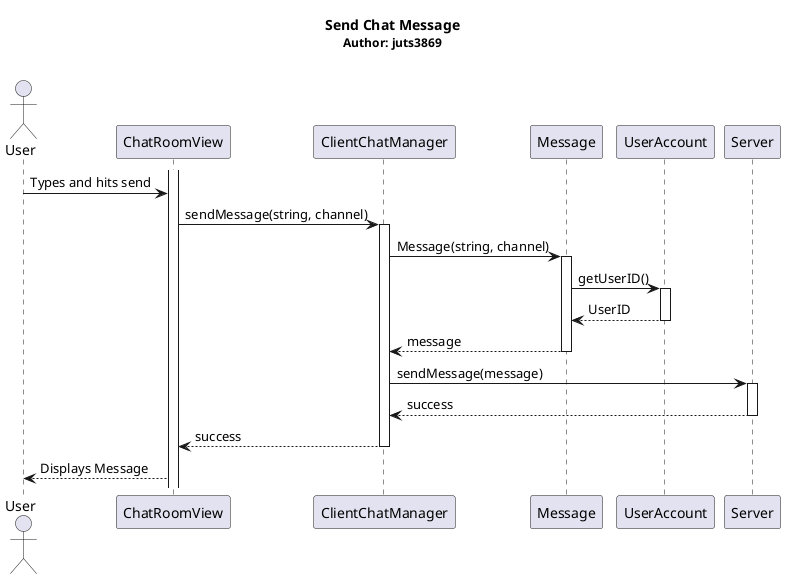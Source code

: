 @startuml

Title <b>Send Chat Message</b>\n<size:12>Author: juts3869\n

actor User
participant ChatRoomView as CRV
participant ClientChatManager as CCM
participant Message as M
participant UserAccount as UA
participant Server as S

activate CRV
User -> CRV : Types and hits send
CRV -> CCM: sendMessage(string, channel)
activate CCM
CCM -> M : Message(string, channel)
activate M
M -> UA : getUserID()
activate UA
UA --> M : UserID
deactivate UA
M --> CCM : message
deactivate M
CCM -> S : sendMessage(message)
activate S
S --> CCM : success
deactivate S
CCM --> CRV : success
deactivate CCM


'/CCM -> S: updateMessages(message)
'/activate S
'/S --> CCM : message[]
'/deactivate S
'/CCM --> CRV : message[]
CRV --> User : Displays Message

@enduml
